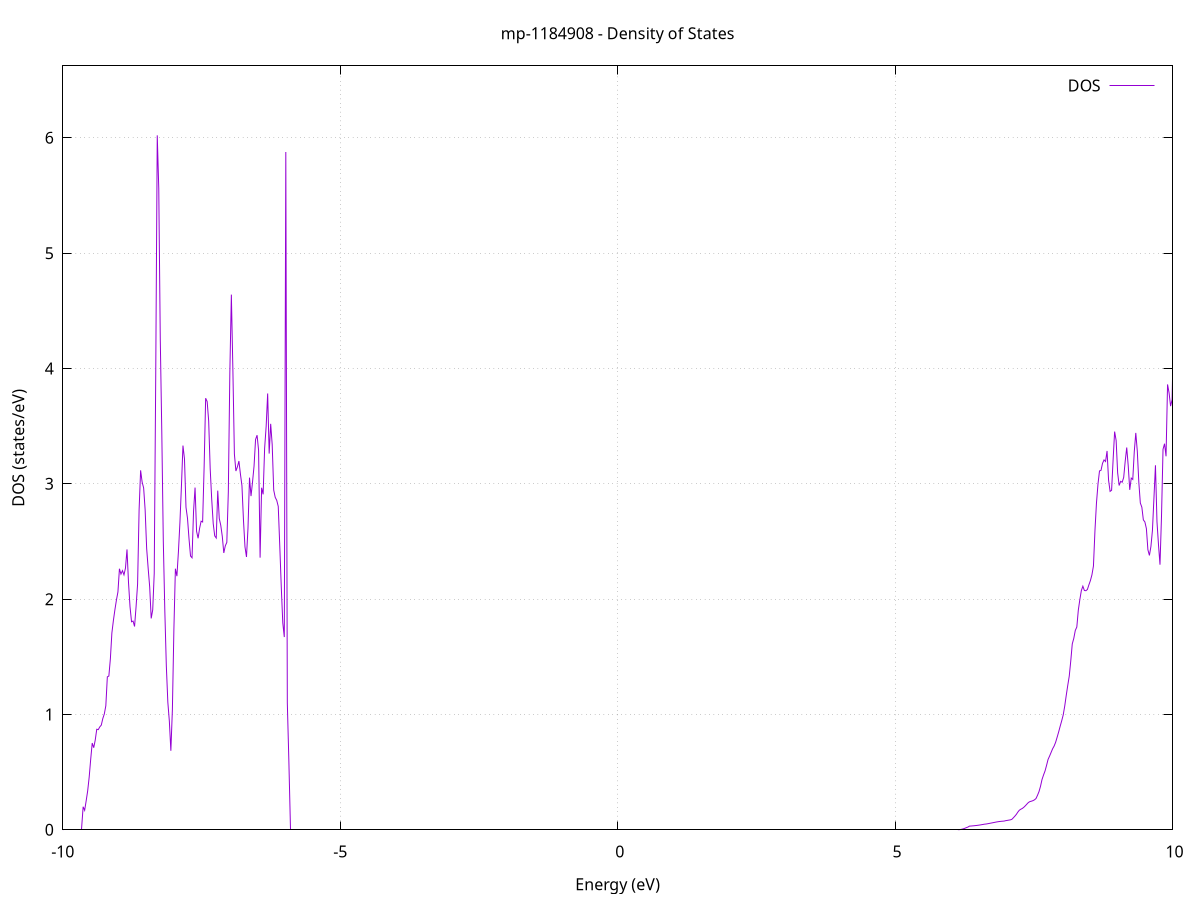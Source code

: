set title 'mp-1184908 - Density of States'
set xlabel 'Energy (eV)'
set ylabel 'DOS (states/eV)'
set grid
set xrange [-10:10]
set yrange [0:6.624]
set xzeroaxis lt -1
set terminal png size 800,600
set output 'mp-1184908_dos_gnuplot.png'
plot '-' using 1:2 with lines title 'DOS'
-34.847200 0.000000
-34.820000 0.000000
-34.792700 0.000000
-34.765500 0.000000
-34.738200 0.000000
-34.710900 0.000000
-34.683700 0.000000
-34.656400 0.000000
-34.629200 0.000000
-34.601900 0.000000
-34.574600 0.000000
-34.547400 0.000000
-34.520100 0.000000
-34.492900 0.000000
-34.465600 0.000000
-34.438400 0.000000
-34.411100 0.000000
-34.383800 0.000000
-34.356600 0.000000
-34.329300 0.000000
-34.302100 0.000000
-34.274800 0.000000
-34.247500 0.000000
-34.220300 0.000000
-34.193000 0.000000
-34.165800 0.000000
-34.138500 0.000000
-34.111300 0.000000
-34.084000 0.000000
-34.056700 0.000000
-34.029500 0.000000
-34.002200 0.000000
-33.975000 0.000000
-33.947700 0.000000
-33.920400 0.000000
-33.893200 0.000000
-33.865900 0.000000
-33.838700 0.000000
-33.811400 0.000000
-33.784200 0.000000
-33.756900 0.000000
-33.729600 0.000000
-33.702400 0.000000
-33.675100 0.000000
-33.647900 0.000000
-33.620600 0.000000
-33.593300 0.000000
-33.566100 0.000000
-33.538800 0.000000
-33.511600 0.000000
-33.484300 0.000000
-33.457100 0.000000
-33.429800 0.000000
-33.402500 0.000000
-33.375300 0.000000
-33.348000 0.000000
-33.320800 0.000000
-33.293500 0.000000
-33.266200 0.000000
-33.239000 0.000000
-33.211700 0.000000
-33.184500 0.000000
-33.157200 0.000000
-33.130000 0.000000
-33.102700 0.000000
-33.075400 0.000000
-33.048200 0.000000
-33.020900 0.000000
-32.993700 0.000000
-32.966400 0.000000
-32.939100 0.000000
-32.911900 0.000000
-32.884600 0.000000
-32.857400 0.000000
-32.830100 0.000000
-32.802900 0.000000
-32.775600 0.000000
-32.748300 0.000000
-32.721100 0.000000
-32.693800 0.000000
-32.666600 0.000000
-32.639300 0.000000
-32.612000 0.000000
-32.584800 0.000000
-32.557500 0.000000
-32.530300 0.000000
-32.503000 0.000000
-32.475800 0.000000
-32.448500 0.000000
-32.421200 0.000000
-32.394000 0.000000
-32.366700 0.027500
-32.339500 0.881900
-32.312200 1.407400
-32.284900 1.899900
-32.257700 2.391200
-32.230400 3.182300
-32.203200 3.700900
-32.175900 4.246000
-32.148700 6.308100
-32.121400 6.352300
-32.094100 4.704000
-32.066900 6.687600
-32.039600 3.488500
-32.012400 5.207200
-31.985100 11.633800
-31.957800 11.341800
-31.930600 12.057600
-31.903300 8.723200
-31.876100 4.874000
-31.848800 3.778100
-31.821600 3.489800
-31.794300 2.961300
-31.767000 2.657900
-31.739800 0.000000
-31.712500 0.000000
-31.685300 0.000000
-31.658000 0.000000
-31.630700 0.000000
-31.603500 0.000000
-31.576200 0.000000
-31.549000 0.000000
-31.521700 0.000000
-31.494500 0.000000
-31.467200 0.000000
-31.439900 0.000000
-31.412700 0.000000
-31.385400 0.000000
-31.358200 0.000000
-31.330900 0.000000
-31.303600 0.000000
-31.276400 0.000000
-31.249100 0.000000
-31.221900 0.000000
-31.194600 0.000000
-31.167400 0.000000
-31.140100 0.000000
-31.112800 0.000000
-31.085600 0.000000
-31.058300 0.000000
-31.031100 0.000000
-31.003800 0.000000
-30.976500 0.000000
-30.949300 0.000000
-30.922000 0.000000
-30.894800 0.000000
-30.867500 0.000000
-30.840300 0.000000
-30.813000 0.000000
-30.785700 0.000000
-30.758500 0.000000
-30.731200 0.000000
-30.704000 0.000000
-30.676700 0.000000
-30.649400 0.000000
-30.622200 0.000000
-30.594900 0.000000
-30.567700 0.000000
-30.540400 0.000000
-30.513200 0.000000
-30.485900 0.000000
-30.458600 0.000000
-30.431400 0.000000
-30.404100 0.000000
-30.376900 0.000000
-30.349600 0.000000
-30.322300 0.000000
-30.295100 0.000000
-30.267800 0.000000
-30.240600 0.000000
-30.213300 0.000000
-30.186100 0.000000
-30.158800 0.000000
-30.131500 0.000000
-30.104300 0.000000
-30.077000 0.000000
-30.049800 0.000000
-30.022500 0.000000
-29.995200 0.000000
-29.968000 0.000000
-29.940700 0.000000
-29.913500 0.000000
-29.886200 0.000000
-29.859000 0.000000
-29.831700 0.000000
-29.804400 0.000000
-29.777200 0.000000
-29.749900 0.000000
-29.722700 0.000000
-29.695400 0.000000
-29.668100 0.000000
-29.640900 0.000000
-29.613600 0.000000
-29.586400 0.000000
-29.559100 0.000000
-29.531900 0.000000
-29.504600 0.000000
-29.477300 0.000000
-29.450100 0.000000
-29.422800 0.000000
-29.395600 0.000000
-29.368300 0.000000
-29.341000 0.000000
-29.313800 0.000000
-29.286500 0.000000
-29.259300 0.000000
-29.232000 0.000000
-29.204800 0.000000
-29.177500 0.000000
-29.150200 0.000000
-29.123000 0.000000
-29.095700 0.000000
-29.068500 0.000000
-29.041200 0.000000
-29.013900 0.000000
-28.986700 0.000000
-28.959400 0.000000
-28.932200 0.000000
-28.904900 0.000000
-28.877700 0.000000
-28.850400 0.000000
-28.823100 0.000000
-28.795900 0.000000
-28.768600 0.000000
-28.741400 0.000000
-28.714100 0.000000
-28.686800 0.000000
-28.659600 0.000000
-28.632300 0.000000
-28.605100 0.000000
-28.577800 0.000000
-28.550600 0.000000
-28.523300 0.000000
-28.496000 0.000000
-28.468800 0.000000
-28.441500 0.000000
-28.414300 0.000000
-28.387000 0.000000
-28.359700 0.000000
-28.332500 0.000000
-28.305200 0.000000
-28.278000 0.000000
-28.250700 0.000000
-28.223500 0.000000
-28.196200 0.000000
-28.168900 0.000000
-28.141700 0.000000
-28.114400 0.000000
-28.087200 0.000000
-28.059900 0.000000
-28.032600 0.000000
-28.005400 0.000000
-27.978100 0.000000
-27.950900 0.000000
-27.923600 0.000000
-27.896400 0.000000
-27.869100 0.000000
-27.841800 0.000000
-27.814600 0.000000
-27.787300 0.000000
-27.760100 0.000000
-27.732800 0.000000
-27.705500 0.000000
-27.678300 0.000000
-27.651000 0.000000
-27.623800 0.000000
-27.596500 0.000000
-27.569300 0.000000
-27.542000 0.000000
-27.514700 0.000000
-27.487500 0.000000
-27.460200 0.000000
-27.433000 0.000000
-27.405700 0.000000
-27.378400 0.000000
-27.351200 0.000000
-27.323900 0.000000
-27.296700 0.000000
-27.269400 0.000000
-27.242200 0.000000
-27.214900 0.000000
-27.187600 0.000000
-27.160400 0.000000
-27.133100 0.000000
-27.105900 0.000000
-27.078600 0.000000
-27.051300 0.000000
-27.024100 0.000000
-26.996800 0.000000
-26.969600 0.000000
-26.942300 0.000000
-26.915100 0.000000
-26.887800 0.000000
-26.860500 0.000000
-26.833300 0.000000
-26.806000 0.000000
-26.778800 0.000000
-26.751500 0.000000
-26.724200 0.000000
-26.697000 0.000000
-26.669700 0.000000
-26.642500 0.000000
-26.615200 0.000000
-26.588000 0.000000
-26.560700 0.000000
-26.533400 0.000000
-26.506200 0.000000
-26.478900 0.000000
-26.451700 0.000000
-26.424400 0.000000
-26.397100 0.000000
-26.369900 0.000000
-26.342600 0.000000
-26.315400 0.000000
-26.288100 0.000000
-26.260900 0.000000
-26.233600 0.000000
-26.206300 0.000000
-26.179100 0.000000
-26.151800 0.000000
-26.124600 0.000000
-26.097300 0.000000
-26.070000 0.000000
-26.042800 0.000000
-26.015500 0.000000
-25.988300 0.000000
-25.961000 0.000000
-25.933800 0.000000
-25.906500 0.000000
-25.879200 0.000000
-25.852000 0.000000
-25.824700 0.000000
-25.797500 0.000000
-25.770200 0.000000
-25.742900 0.000000
-25.715700 0.000000
-25.688400 0.000000
-25.661200 0.000000
-25.633900 0.000000
-25.606700 0.000000
-25.579400 0.000000
-25.552100 0.000000
-25.524900 0.000000
-25.497600 0.000000
-25.470400 0.000000
-25.443100 0.000000
-25.415800 0.000000
-25.388600 0.000000
-25.361300 0.000000
-25.334100 0.000000
-25.306800 0.000000
-25.279600 0.000000
-25.252300 0.000000
-25.225000 0.000000
-25.197800 0.000000
-25.170500 0.000000
-25.143300 0.000000
-25.116000 0.000000
-25.088700 0.000000
-25.061500 0.000000
-25.034200 0.000000
-25.007000 0.000000
-24.979700 0.000000
-24.952500 0.000000
-24.925200 0.000000
-24.897900 0.000000
-24.870700 0.000000
-24.843400 0.000000
-24.816200 0.000000
-24.788900 0.000000
-24.761600 0.000000
-24.734400 0.000000
-24.707100 0.000000
-24.679900 0.000000
-24.652600 0.000000
-24.625400 0.000000
-24.598100 0.000000
-24.570800 0.000000
-24.543600 0.000000
-24.516300 0.000000
-24.489100 0.000000
-24.461800 0.000000
-24.434500 0.000000
-24.407300 0.000000
-24.380000 0.000000
-24.352800 0.000000
-24.325500 0.000000
-24.298300 0.000000
-24.271000 0.000000
-24.243700 0.000000
-24.216500 0.000000
-24.189200 0.000000
-24.162000 0.000000
-24.134700 0.000000
-24.107400 0.000000
-24.080200 0.000000
-24.052900 0.000000
-24.025700 0.000000
-23.998400 0.000000
-23.971200 0.000000
-23.943900 0.000000
-23.916600 0.000000
-23.889400 0.000000
-23.862100 0.000000
-23.834900 0.000000
-23.807600 0.000000
-23.780300 0.000000
-23.753100 0.000000
-23.725800 0.000000
-23.698600 0.000000
-23.671300 0.000000
-23.644100 0.000000
-23.616800 0.000000
-23.589500 0.000000
-23.562300 0.000000
-23.535000 0.000000
-23.507800 0.000000
-23.480500 0.000000
-23.453200 0.000000
-23.426000 0.000000
-23.398700 0.000000
-23.371500 0.000000
-23.344200 0.000000
-23.317000 0.000000
-23.289700 0.000000
-23.262400 0.000000
-23.235200 0.000000
-23.207900 0.000000
-23.180700 0.000000
-23.153400 0.000000
-23.126100 0.000000
-23.098900 0.000000
-23.071600 0.000000
-23.044400 0.000000
-23.017100 0.000000
-22.989900 0.000000
-22.962600 0.000000
-22.935300 0.000000
-22.908100 0.000000
-22.880800 0.000000
-22.853600 0.000000
-22.826300 0.000000
-22.799000 0.000000
-22.771800 0.000000
-22.744500 0.000000
-22.717300 0.000000
-22.690000 0.000000
-22.662800 0.000000
-22.635500 0.000000
-22.608200 0.000000
-22.581000 0.000000
-22.553700 0.000000
-22.526500 0.000000
-22.499200 0.000000
-22.471900 0.000000
-22.444700 0.000000
-22.417400 0.000000
-22.390200 0.000000
-22.362900 0.000000
-22.335700 0.000000
-22.308400 0.000000
-22.281100 0.000000
-22.253900 0.000000
-22.226600 0.000000
-22.199400 0.000000
-22.172100 0.000000
-22.144800 0.000000
-22.117600 0.000000
-22.090300 0.000000
-22.063100 0.000000
-22.035800 0.000000
-22.008600 0.000000
-21.981300 0.000000
-21.954000 0.000000
-21.926800 0.000000
-21.899500 0.000000
-21.872300 0.000000
-21.845000 0.000000
-21.817700 0.000000
-21.790500 0.000000
-21.763200 0.000000
-21.736000 0.000000
-21.708700 0.000000
-21.681500 0.000000
-21.654200 0.000000
-21.626900 0.000000
-21.599700 0.000000
-21.572400 0.000000
-21.545200 0.000000
-21.517900 0.000000
-21.490600 0.000000
-21.463400 0.000000
-21.436100 0.000000
-21.408900 0.000000
-21.381600 0.000000
-21.354400 0.000000
-21.327100 0.000000
-21.299800 0.000000
-21.272600 0.000000
-21.245300 0.000000
-21.218100 0.000000
-21.190800 0.000000
-21.163500 0.000000
-21.136300 0.000000
-21.109000 0.000000
-21.081800 0.000000
-21.054500 0.000000
-21.027300 0.000000
-21.000000 0.000000
-20.972700 0.000000
-20.945500 0.000000
-20.918200 0.000000
-20.891000 0.000000
-20.863700 0.000000
-20.836400 0.000000
-20.809200 0.000000
-20.781900 0.000000
-20.754700 0.000000
-20.727400 0.000000
-20.700200 0.000000
-20.672900 0.000000
-20.645600 0.000000
-20.618400 0.000000
-20.591100 0.000000
-20.563900 0.000000
-20.536600 0.000000
-20.509300 0.000000
-20.482100 0.000000
-20.454800 0.000000
-20.427600 0.000000
-20.400300 0.000000
-20.373100 0.000000
-20.345800 0.000000
-20.318500 0.000000
-20.291300 0.000000
-20.264000 0.000000
-20.236800 0.000000
-20.209500 0.000000
-20.182200 0.000000
-20.155000 0.000000
-20.127700 0.000000
-20.100500 0.000000
-20.073200 0.000000
-20.046000 0.000000
-20.018700 0.000000
-19.991400 0.000000
-19.964200 0.000000
-19.936900 0.000000
-19.909700 0.000000
-19.882400 0.000000
-19.855100 0.000000
-19.827900 0.000000
-19.800600 0.000000
-19.773400 0.000000
-19.746100 0.000000
-19.718900 0.000000
-19.691600 0.000000
-19.664300 0.000000
-19.637100 0.000000
-19.609800 0.000000
-19.582600 0.000000
-19.555300 0.000000
-19.528000 0.000000
-19.500800 0.000000
-19.473500 0.000000
-19.446300 0.000000
-19.419000 0.000000
-19.391800 0.000000
-19.364500 0.000000
-19.337200 0.000000
-19.310000 0.000000
-19.282700 0.000000
-19.255500 0.000000
-19.228200 0.000000
-19.200900 0.000000
-19.173700 0.000000
-19.146400 0.000000
-19.119200 0.000000
-19.091900 0.000000
-19.064700 0.000000
-19.037400 0.000000
-19.010100 0.000000
-18.982900 0.000000
-18.955600 0.000000
-18.928400 0.000000
-18.901100 0.000000
-18.873800 0.000000
-18.846600 0.000000
-18.819300 0.000000
-18.792100 0.000000
-18.764800 0.000000
-18.737600 0.000000
-18.710300 0.000000
-18.683000 0.000000
-18.655800 0.000000
-18.628500 0.000000
-18.601300 0.000000
-18.574000 0.000000
-18.546700 0.000000
-18.519500 0.000000
-18.492200 0.000000
-18.465000 0.000000
-18.437700 0.000000
-18.410500 0.000000
-18.383200 0.000000
-18.355900 0.000000
-18.328700 0.000000
-18.301400 0.000000
-18.274200 0.000000
-18.246900 0.000000
-18.219600 0.000000
-18.192400 0.000000
-18.165100 0.000000
-18.137900 0.000000
-18.110600 0.000000
-18.083400 0.000000
-18.056100 0.000000
-18.028800 0.000000
-18.001600 0.000000
-17.974300 0.000000
-17.947100 0.000000
-17.919800 0.000000
-17.892500 0.000000
-17.865300 0.000000
-17.838000 0.000000
-17.810800 0.000000
-17.783500 0.000000
-17.756300 0.000000
-17.729000 0.000000
-17.701700 0.000000
-17.674500 0.000000
-17.647200 0.000000
-17.620000 0.000000
-17.592700 0.000000
-17.565400 0.000000
-17.538200 0.000000
-17.510900 0.000000
-17.483700 0.000000
-17.456400 0.000000
-17.429200 0.000000
-17.401900 0.000000
-17.374600 0.000000
-17.347400 0.000000
-17.320100 0.000000
-17.292900 0.000000
-17.265600 0.000000
-17.238300 0.000000
-17.211100 0.000000
-17.183800 0.000000
-17.156600 0.000000
-17.129300 0.000000
-17.102100 0.000000
-17.074800 0.000000
-17.047500 0.000000
-17.020300 0.000000
-16.993000 0.000000
-16.965800 0.000000
-16.938500 0.000000
-16.911200 0.000000
-16.884000 0.000000
-16.856700 0.000000
-16.829500 0.000000
-16.802200 0.000000
-16.775000 0.000000
-16.747700 0.000000
-16.720400 0.000000
-16.693200 0.000000
-16.665900 0.000000
-16.638700 0.000000
-16.611400 0.000000
-16.584100 0.000000
-16.556900 0.000000
-16.529600 0.000000
-16.502400 0.000000
-16.475100 0.000000
-16.447900 0.000000
-16.420600 0.000000
-16.393300 0.000000
-16.366100 0.000000
-16.338800 0.000000
-16.311600 0.000000
-16.284300 0.000000
-16.257000 0.000000
-16.229800 0.000000
-16.202500 0.000000
-16.175300 0.000000
-16.148000 0.000000
-16.120700 0.000000
-16.093500 0.000000
-16.066200 0.000000
-16.039000 0.000000
-16.011700 0.000000
-15.984500 0.000000
-15.957200 0.000000
-15.929900 0.000000
-15.902700 0.000000
-15.875400 0.000000
-15.848200 0.000000
-15.820900 0.000000
-15.793600 0.000000
-15.766400 0.000000
-15.739100 0.000000
-15.711900 0.000000
-15.684600 0.000000
-15.657400 0.000000
-15.630100 0.000000
-15.602800 0.000000
-15.575600 0.000000
-15.548300 0.000000
-15.521100 0.000000
-15.493800 0.000000
-15.466500 0.000000
-15.439300 0.000000
-15.412000 0.000000
-15.384800 0.000000
-15.357500 0.000000
-15.330300 0.000000
-15.303000 0.000000
-15.275700 0.000000
-15.248500 0.000000
-15.221200 0.000000
-15.194000 0.000000
-15.166700 0.000000
-15.139400 0.000000
-15.112200 0.000000
-15.084900 0.000000
-15.057700 0.000000
-15.030400 0.000000
-15.003200 0.000000
-14.975900 0.000000
-14.948600 0.000000
-14.921400 0.000000
-14.894100 0.000000
-14.866900 0.000000
-14.839600 0.000000
-14.812300 0.000000
-14.785100 0.000000
-14.757800 0.000000
-14.730600 0.000000
-14.703300 0.000000
-14.676100 0.000000
-14.648800 0.000000
-14.621500 0.000000
-14.594300 0.000000
-14.567000 0.000000
-14.539800 0.000000
-14.512500 0.000000
-14.485200 0.000000
-14.458000 0.000000
-14.430700 0.000000
-14.403500 0.000000
-14.376200 0.000000
-14.349000 0.000000
-14.321700 0.000000
-14.294400 0.000000
-14.267200 0.000000
-14.239900 0.000000
-14.212700 0.000000
-14.185400 0.000000
-14.158100 0.000000
-14.130900 0.000000
-14.103600 0.000000
-14.076400 0.000000
-14.049100 0.000000
-14.021900 0.000000
-13.994600 0.000000
-13.967300 0.000000
-13.940100 0.000000
-13.912800 0.000000
-13.885600 0.000000
-13.858300 0.000000
-13.831000 0.000000
-13.803800 0.000000
-13.776500 0.000000
-13.749300 0.000000
-13.722000 0.000000
-13.694800 0.000000
-13.667500 0.000000
-13.640200 0.000000
-13.613000 0.000000
-13.585700 0.000000
-13.558500 0.000000
-13.531200 0.000000
-13.503900 0.000000
-13.476700 0.000000
-13.449400 0.000000
-13.422200 0.000000
-13.394900 0.000000
-13.367700 0.000000
-13.340400 0.000000
-13.313100 0.000000
-13.285900 0.000000
-13.258600 0.000000
-13.231400 0.000000
-13.204100 0.000000
-13.176800 0.000000
-13.149600 0.000000
-13.122300 0.000000
-13.095100 0.000000
-13.067800 0.000000
-13.040600 0.000000
-13.013300 0.000000
-12.986000 0.000000
-12.958800 0.000000
-12.931500 0.000000
-12.904300 0.000000
-12.877000 0.000000
-12.849700 0.000000
-12.822500 0.000000
-12.795200 0.000000
-12.768000 0.000000
-12.740700 0.000000
-12.713500 0.000000
-12.686200 0.000000
-12.658900 0.000000
-12.631700 0.000000
-12.604400 0.000000
-12.577200 0.000000
-12.549900 0.000000
-12.522600 0.000000
-12.495400 0.000000
-12.468100 0.000000
-12.440900 0.000000
-12.413600 0.000000
-12.386400 0.000000
-12.359100 0.000000
-12.331800 0.000000
-12.304600 0.000000
-12.277300 0.000000
-12.250100 0.000000
-12.222800 0.000000
-12.195500 0.311300
-12.168300 1.222500
-12.141000 1.846100
-12.113800 2.638000
-12.086500 3.822200
-12.059300 5.852500
-12.032000 8.863000
-12.004700 11.063200
-11.977500 11.594600
-11.950200 12.680000
-11.923000 15.434000
-11.895700 15.033600
-11.868400 10.870300
-11.841200 5.879500
-11.813900 2.735400
-11.786700 0.784700
-11.759400 0.000000
-11.732200 0.000000
-11.704900 0.000000
-11.677600 0.000000
-11.650400 0.000000
-11.623100 0.000000
-11.595900 0.000000
-11.568600 0.000000
-11.541300 0.000000
-11.514100 0.000000
-11.486800 0.000000
-11.459600 0.000000
-11.432300 0.000000
-11.405100 0.000000
-11.377800 0.000000
-11.350500 0.000000
-11.323300 0.000000
-11.296000 0.000000
-11.268800 0.000000
-11.241500 0.000000
-11.214200 0.000000
-11.187000 0.000000
-11.159700 0.000000
-11.132500 0.000000
-11.105200 0.000000
-11.078000 0.000000
-11.050700 0.000000
-11.023400 0.000000
-10.996200 0.000000
-10.968900 0.000000
-10.941700 0.000000
-10.914400 0.000000
-10.887100 0.000000
-10.859900 0.000000
-10.832600 0.000000
-10.805400 0.000000
-10.778100 0.000000
-10.750900 0.000000
-10.723600 0.000000
-10.696300 0.000000
-10.669100 0.000000
-10.641800 0.000000
-10.614600 0.000000
-10.587300 0.000000
-10.560000 0.000000
-10.532800 0.000000
-10.505500 0.000000
-10.478300 0.000000
-10.451000 0.000000
-10.423800 0.000000
-10.396500 0.000000
-10.369200 0.000000
-10.342000 0.000000
-10.314700 0.000000
-10.287500 0.000000
-10.260200 0.000000
-10.232900 0.000000
-10.205700 0.000000
-10.178400 0.000000
-10.151200 0.000000
-10.123900 0.000000
-10.096700 0.000000
-10.069400 0.000000
-10.042100 0.000000
-10.014900 0.000000
-9.987600 0.000000
-9.960400 0.000000
-9.933100 0.000000
-9.905800 0.000000
-9.878600 0.000000
-9.851300 0.000000
-9.824100 0.000000
-9.796800 0.000000
-9.769600 0.000000
-9.742300 0.000000
-9.715000 0.000000
-9.687800 0.000000
-9.660500 0.000000
-9.633300 0.199600
-9.606000 0.168600
-9.578700 0.250600
-9.551500 0.337500
-9.524200 0.457400
-9.497000 0.611700
-9.469700 0.752000
-9.442500 0.711700
-9.415200 0.778100
-9.387900 0.871700
-9.360700 0.868400
-9.333400 0.892100
-9.306200 0.907500
-9.278900 0.964400
-9.251600 1.004500
-9.224400 1.075300
-9.197100 1.326000
-9.169900 1.333000
-9.142600 1.481300
-9.115400 1.706200
-9.088100 1.814400
-9.060800 1.907700
-9.033600 1.991000
-9.006300 2.062000
-8.979100 2.263400
-8.951800 2.217100
-8.924500 2.247100
-8.897300 2.210400
-8.870000 2.269900
-8.842800 2.430900
-8.815500 2.142800
-8.788300 1.933900
-8.761000 1.803700
-8.733700 1.809900
-8.706500 1.762900
-8.679200 1.934700
-8.652000 2.130700
-8.624700 2.774800
-8.597400 3.116800
-8.570200 3.015200
-8.542900 2.963900
-8.515700 2.773000
-8.488400 2.438400
-8.461200 2.266000
-8.433900 2.105900
-8.406600 1.832800
-8.379400 1.906800
-8.352100 2.223000
-8.324900 3.948200
-8.297600 6.021500
-8.270300 5.561300
-8.243100 4.258700
-8.215800 3.450500
-8.188600 2.504300
-8.161300 1.901700
-8.134100 1.423100
-8.106800 1.105500
-8.079500 0.941300
-8.052300 0.684900
-8.025000 1.038100
-7.997800 1.737400
-7.970500 2.264000
-7.943200 2.199200
-7.916000 2.411400
-7.888700 2.665900
-7.861500 2.984000
-7.834200 3.331500
-7.807000 3.217400
-7.779700 2.796700
-7.752400 2.700400
-7.725200 2.523300
-7.697900 2.373800
-7.670700 2.358500
-7.643400 2.761800
-7.616100 2.967200
-7.588900 2.588700
-7.561600 2.527600
-7.534400 2.613400
-7.507100 2.675900
-7.479900 2.668900
-7.452600 3.151100
-7.425300 3.742400
-7.398100 3.713300
-7.370800 3.545000
-7.343600 3.133000
-7.316300 2.867800
-7.289000 2.655200
-7.261800 2.548700
-7.234500 2.530000
-7.207300 2.940800
-7.180000 2.699300
-7.152800 2.639600
-7.125500 2.544400
-7.098200 2.400400
-7.071000 2.462700
-7.043700 2.492000
-7.016500 2.930600
-6.989200 3.965800
-6.961900 4.640500
-6.934700 3.991900
-6.907400 3.258600
-6.880200 3.110700
-6.852900 3.147000
-6.825700 3.197300
-6.798400 3.083800
-6.771100 2.984100
-6.743900 2.687000
-6.716600 2.454300
-6.689400 2.365600
-6.662100 2.616700
-6.634800 3.053700
-6.607600 2.893600
-6.580300 3.016200
-6.553100 3.152700
-6.525800 3.384000
-6.498600 3.421600
-6.471300 3.291000
-6.444000 2.359800
-6.416800 2.965900
-6.389500 2.908700
-6.362300 3.308400
-6.335000 3.496300
-6.307700 3.783300
-6.280500 3.262100
-6.253200 3.519900
-6.226000 3.339700
-6.198700 2.946000
-6.171500 2.882500
-6.144200 2.856800
-6.116900 2.804200
-6.089700 2.465300
-6.062400 2.106500
-6.035200 1.793500
-6.007900 1.671100
-5.980600 5.877200
-5.953400 1.100900
-5.926100 0.607400
-5.898900 0.000000
-5.871600 0.000000
-5.844400 0.000000
-5.817100 0.000000
-5.789800 0.000000
-5.762600 0.000000
-5.735300 0.000000
-5.708100 0.000000
-5.680800 0.000000
-5.653500 0.000000
-5.626300 0.000000
-5.599000 0.000000
-5.571800 0.000000
-5.544500 0.000000
-5.517300 0.000000
-5.490000 0.000000
-5.462700 0.000000
-5.435500 0.000000
-5.408200 0.000000
-5.381000 0.000000
-5.353700 0.000000
-5.326400 0.000000
-5.299200 0.000000
-5.271900 0.000000
-5.244700 0.000000
-5.217400 0.000000
-5.190200 0.000000
-5.162900 0.000000
-5.135600 0.000000
-5.108400 0.000000
-5.081100 0.000000
-5.053900 0.000000
-5.026600 0.000000
-4.999300 0.000000
-4.972100 0.000000
-4.944800 0.000000
-4.917600 0.000000
-4.890300 0.000000
-4.863100 0.000000
-4.835800 0.000000
-4.808500 0.000000
-4.781300 0.000000
-4.754000 0.000000
-4.726800 0.000000
-4.699500 0.000000
-4.672200 0.000000
-4.645000 0.000000
-4.617700 0.000000
-4.590500 0.000000
-4.563200 0.000000
-4.536000 0.000000
-4.508700 0.000000
-4.481400 0.000000
-4.454200 0.000000
-4.426900 0.000000
-4.399700 0.000000
-4.372400 0.000000
-4.345100 0.000000
-4.317900 0.000000
-4.290600 0.000000
-4.263400 0.000000
-4.236100 0.000000
-4.208900 0.000000
-4.181600 0.000000
-4.154300 0.000000
-4.127100 0.000000
-4.099800 0.000000
-4.072600 0.000000
-4.045300 0.000000
-4.018000 0.000000
-3.990800 0.000000
-3.963500 0.000000
-3.936300 0.000000
-3.909000 0.000000
-3.881800 0.000000
-3.854500 0.000000
-3.827200 0.000000
-3.800000 0.000000
-3.772700 0.000000
-3.745500 0.000000
-3.718200 0.000000
-3.690900 0.000000
-3.663700 0.000000
-3.636400 0.000000
-3.609200 0.000000
-3.581900 0.000000
-3.554700 0.000000
-3.527400 0.000000
-3.500100 0.000000
-3.472900 0.000000
-3.445600 0.000000
-3.418400 0.000000
-3.391100 0.000000
-3.363800 0.000000
-3.336600 0.000000
-3.309300 0.000000
-3.282100 0.000000
-3.254800 0.000000
-3.227600 0.000000
-3.200300 0.000000
-3.173000 0.000000
-3.145800 0.000000
-3.118500 0.000000
-3.091300 0.000000
-3.064000 0.000000
-3.036700 0.000000
-3.009500 0.000000
-2.982200 0.000000
-2.955000 0.000000
-2.927700 0.000000
-2.900500 0.000000
-2.873200 0.000000
-2.845900 0.000000
-2.818700 0.000000
-2.791400 0.000000
-2.764200 0.000000
-2.736900 0.000000
-2.709600 0.000000
-2.682400 0.000000
-2.655100 0.000000
-2.627900 0.000000
-2.600600 0.000000
-2.573400 0.000000
-2.546100 0.000000
-2.518800 0.000000
-2.491600 0.000000
-2.464300 0.000000
-2.437100 0.000000
-2.409800 0.000000
-2.382500 0.000000
-2.355300 0.000000
-2.328000 0.000000
-2.300800 0.000000
-2.273500 0.000000
-2.246300 0.000000
-2.219000 0.000000
-2.191700 0.000000
-2.164500 0.000000
-2.137200 0.000000
-2.110000 0.000000
-2.082700 0.000000
-2.055400 0.000000
-2.028200 0.000000
-2.000900 0.000000
-1.973700 0.000000
-1.946400 0.000000
-1.919200 0.000000
-1.891900 0.000000
-1.864600 0.000000
-1.837400 0.000000
-1.810100 0.000000
-1.782900 0.000000
-1.755600 0.000000
-1.728300 0.000000
-1.701100 0.000000
-1.673800 0.000000
-1.646600 0.000000
-1.619300 0.000000
-1.592100 0.000000
-1.564800 0.000000
-1.537500 0.000000
-1.510300 0.000000
-1.483000 0.000000
-1.455800 0.000000
-1.428500 0.000000
-1.401200 0.000000
-1.374000 0.000000
-1.346700 0.000000
-1.319500 0.000000
-1.292200 0.000000
-1.265000 0.000000
-1.237700 0.000000
-1.210400 0.000000
-1.183200 0.000000
-1.155900 0.000000
-1.128700 0.000000
-1.101400 0.000000
-1.074100 0.000000
-1.046900 0.000000
-1.019600 0.000000
-0.992400 0.000000
-0.965100 0.000000
-0.937900 0.000000
-0.910600 0.000000
-0.883300 0.000000
-0.856100 0.000000
-0.828800 0.000000
-0.801600 0.000000
-0.774300 0.000000
-0.747000 0.000000
-0.719800 0.000000
-0.692500 0.000000
-0.665300 0.000000
-0.638000 0.000000
-0.610800 0.000000
-0.583500 0.000000
-0.556200 0.000000
-0.529000 0.000000
-0.501700 0.000000
-0.474500 0.000000
-0.447200 0.000000
-0.419900 0.000000
-0.392700 0.000000
-0.365400 0.000000
-0.338200 0.000000
-0.310900 0.000000
-0.283700 0.000000
-0.256400 0.000000
-0.229100 0.000000
-0.201900 0.000000
-0.174600 0.000000
-0.147400 0.000000
-0.120100 0.000000
-0.092800 0.000000
-0.065600 0.000000
-0.038300 0.000000
-0.011100 0.000000
0.016200 0.000000
0.043400 0.000000
0.070700 0.000000
0.098000 0.000000
0.125200 0.000000
0.152500 0.000000
0.179700 0.000000
0.207000 0.000000
0.234300 0.000000
0.261500 0.000000
0.288800 0.000000
0.316000 0.000000
0.343300 0.000000
0.370500 0.000000
0.397800 0.000000
0.425100 0.000000
0.452300 0.000000
0.479600 0.000000
0.506800 0.000000
0.534100 0.000000
0.561400 0.000000
0.588600 0.000000
0.615900 0.000000
0.643100 0.000000
0.670400 0.000000
0.697600 0.000000
0.724900 0.000000
0.752200 0.000000
0.779400 0.000000
0.806700 0.000000
0.833900 0.000000
0.861200 0.000000
0.888500 0.000000
0.915700 0.000000
0.943000 0.000000
0.970200 0.000000
0.997500 0.000000
1.024700 0.000000
1.052000 0.000000
1.079300 0.000000
1.106500 0.000000
1.133800 0.000000
1.161000 0.000000
1.188300 0.000000
1.215600 0.000000
1.242800 0.000000
1.270100 0.000000
1.297300 0.000000
1.324600 0.000000
1.351800 0.000000
1.379100 0.000000
1.406400 0.000000
1.433600 0.000000
1.460900 0.000000
1.488100 0.000000
1.515400 0.000000
1.542700 0.000000
1.569900 0.000000
1.597200 0.000000
1.624400 0.000000
1.651700 0.000000
1.678900 0.000000
1.706200 0.000000
1.733500 0.000000
1.760700 0.000000
1.788000 0.000000
1.815200 0.000000
1.842500 0.000000
1.869800 0.000000
1.897000 0.000000
1.924300 0.000000
1.951500 0.000000
1.978800 0.000000
2.006000 0.000000
2.033300 0.000000
2.060600 0.000000
2.087800 0.000000
2.115100 0.000000
2.142300 0.000000
2.169600 0.000000
2.196900 0.000000
2.224100 0.000000
2.251400 0.000000
2.278600 0.000000
2.305900 0.000000
2.333100 0.000000
2.360400 0.000000
2.387700 0.000000
2.414900 0.000000
2.442200 0.000000
2.469400 0.000000
2.496700 0.000000
2.524000 0.000000
2.551200 0.000000
2.578500 0.000000
2.605700 0.000000
2.633000 0.000000
2.660200 0.000000
2.687500 0.000000
2.714800 0.000000
2.742000 0.000000
2.769300 0.000000
2.796500 0.000000
2.823800 0.000000
2.851100 0.000000
2.878300 0.000000
2.905600 0.000000
2.932800 0.000000
2.960100 0.000000
2.987300 0.000000
3.014600 0.000000
3.041900 0.000000
3.069100 0.000000
3.096400 0.000000
3.123600 0.000000
3.150900 0.000000
3.178200 0.000000
3.205400 0.000000
3.232700 0.000000
3.259900 0.000000
3.287200 0.000000
3.314400 0.000000
3.341700 0.000000
3.369000 0.000000
3.396200 0.000000
3.423500 0.000000
3.450700 0.000000
3.478000 0.000000
3.505300 0.000000
3.532500 0.000000
3.559800 0.000000
3.587000 0.000000
3.614300 0.000000
3.641500 0.000000
3.668800 0.000000
3.696100 0.000000
3.723300 0.000000
3.750600 0.000000
3.777800 0.000000
3.805100 0.000000
3.832400 0.000000
3.859600 0.000000
3.886900 0.000000
3.914100 0.000000
3.941400 0.000000
3.968600 0.000000
3.995900 0.000000
4.023200 0.000000
4.050400 0.000000
4.077700 0.000000
4.104900 0.000000
4.132200 0.000000
4.159500 0.000000
4.186700 0.000000
4.214000 0.000000
4.241200 0.000000
4.268500 0.000000
4.295700 0.000000
4.323000 0.000000
4.350300 0.000000
4.377500 0.000000
4.404800 0.000000
4.432000 0.000000
4.459300 0.000000
4.486600 0.000000
4.513800 0.000000
4.541100 0.000000
4.568300 0.000000
4.595600 0.000000
4.622800 0.000000
4.650100 0.000000
4.677400 0.000000
4.704600 0.000000
4.731900 0.000000
4.759100 0.000000
4.786400 0.000000
4.813700 0.000000
4.840900 0.000000
4.868200 0.000000
4.895400 0.000000
4.922700 0.000000
4.949900 0.000000
4.977200 0.000000
5.004500 0.000000
5.031700 0.000000
5.059000 0.000000
5.086200 0.000000
5.113500 0.000000
5.140800 0.000000
5.168000 0.000000
5.195300 0.000000
5.222500 0.000000
5.249800 0.000000
5.277000 0.000000
5.304300 0.000000
5.331600 0.000000
5.358800 0.000000
5.386100 0.000000
5.413300 0.000000
5.440600 0.000000
5.467900 0.000000
5.495100 0.000000
5.522400 0.000000
5.549600 0.000000
5.576900 0.000000
5.604100 0.000000
5.631400 0.000000
5.658700 0.000000
5.685900 0.000000
5.713200 0.000000
5.740400 0.000000
5.767700 0.000000
5.795000 0.000000
5.822200 0.000000
5.849500 0.000000
5.876700 0.000000
5.904000 0.000000
5.931200 0.000000
5.958500 0.000000
5.985800 0.000000
6.013000 0.000000
6.040300 0.000000
6.067500 0.000000
6.094800 0.000000
6.122100 0.000000
6.149300 0.000600
6.176600 0.002200
6.203800 0.004800
6.231100 0.008400
6.258300 0.013100
6.285600 0.018700
6.312900 0.023500
6.340100 0.031600
6.367400 0.032500
6.394600 0.033600
6.421900 0.034900
6.449200 0.036400
6.476400 0.038000
6.503700 0.039700
6.530900 0.041700
6.558200 0.043900
6.585400 0.046200
6.612700 0.048700
6.640000 0.049900
6.667200 0.052300
6.694500 0.054800
6.721700 0.057300
6.749000 0.059900
6.776300 0.062500
6.803500 0.065200
6.830800 0.067800
6.858000 0.070000
6.885300 0.071900
6.912500 0.073400
6.939800 0.074500
6.967100 0.075700
6.994300 0.079100
7.021600 0.081300
7.048800 0.083600
7.076100 0.085900
7.103400 0.090100
7.130600 0.103200
7.157900 0.117500
7.185100 0.133200
7.212400 0.153200
7.239600 0.169700
7.266900 0.178300
7.294200 0.185300
7.321400 0.195600
7.348700 0.208500
7.375900 0.222800
7.403200 0.236600
7.430500 0.244400
7.457700 0.247900
7.485000 0.252500
7.512200 0.259600
7.539500 0.270600
7.566800 0.298700
7.594000 0.330900
7.621300 0.377100
7.648500 0.436000
7.675800 0.475000
7.703000 0.510300
7.730300 0.558400
7.757600 0.610400
7.784800 0.639100
7.812100 0.670800
7.839300 0.702300
7.866600 0.726100
7.893900 0.758900
7.921100 0.803000
7.948400 0.848600
7.975600 0.897800
8.002900 0.944400
8.030100 0.995200
8.057400 1.071800
8.084700 1.164400
8.111900 1.251200
8.139200 1.332500
8.166400 1.463000
8.193700 1.611800
8.221000 1.659700
8.248200 1.728700
8.275500 1.757700
8.302700 1.905000
8.330000 1.996100
8.357200 2.074000
8.384500 2.112100
8.411800 2.075100
8.439000 2.073000
8.466300 2.083700
8.493500 2.124300
8.520800 2.161300
8.548100 2.210700
8.575300 2.287500
8.602600 2.594900
8.629800 2.833800
8.657100 2.997700
8.684300 3.111600
8.711600 3.116800
8.738900 3.177700
8.766100 3.207000
8.793400 3.193500
8.820600 3.284900
8.847900 3.031200
8.875200 2.934300
8.902400 2.944000
8.929700 3.208100
8.956900 3.452700
8.984200 3.375600
9.011400 3.095200
9.038700 2.985400
9.066000 3.021400
9.093200 3.013700
9.120500 3.055600
9.147700 3.195800
9.175000 3.314600
9.202300 3.155300
9.229500 2.947500
9.256800 3.049500
9.284000 3.037800
9.311300 3.279700
9.338500 3.441100
9.365800 3.282300
9.393100 3.012700
9.420300 2.833300
9.447600 2.797300
9.474800 2.687100
9.502100 2.669400
9.529400 2.611900
9.556600 2.428200
9.583900 2.379100
9.611100 2.456200
9.638400 2.595100
9.665600 2.876600
9.692900 3.160700
9.720200 2.672200
9.747400 2.472500
9.774700 2.298700
9.801900 2.719200
9.829200 3.299100
9.856500 3.347700
9.883700 3.238600
9.911000 3.861800
9.938200 3.788600
9.965500 3.673700
9.992700 3.729600
10.020000 4.394000
10.047300 4.467900
10.074500 4.342400
10.101800 4.189600
10.129000 4.053200
10.156300 3.740900
10.183600 3.769200
10.210800 3.783700
10.238100 3.784200
10.265300 4.109700
10.292600 4.741000
10.319800 4.113900
10.347100 3.298900
10.374400 2.822300
10.401600 3.010200
10.428900 3.527400
10.456100 5.323500
10.483400 4.692300
10.510700 4.540400
10.537900 4.411800
10.565200 4.389500
10.592400 4.746700
10.619700 5.289900
10.646900 4.977800
10.674200 4.753000
10.701500 4.539000
10.728700 5.127300
10.756000 3.901600
10.783200 5.217000
10.810500 5.712600
10.837800 5.950300
10.865000 5.902900
10.892300 4.996600
10.919500 4.488500
10.946800 5.995600
10.974000 6.632700
11.001300 6.927500
11.028600 6.368700
11.055800 6.727300
11.083100 11.042900
11.110300 10.734300
11.137600 7.166300
11.164900 6.375100
11.192100 7.515200
11.219400 9.301400
11.246600 8.185200
11.273900 7.131500
11.301100 7.810000
11.328400 14.168800
11.355700 12.827200
11.382900 15.491500
11.410200 12.533900
11.437400 8.713500
11.464700 9.134400
11.492000 11.339900
11.519200 10.603800
11.546500 9.462200
11.573700 10.988000
11.601000 11.076400
11.628200 12.191900
11.655500 11.792100
11.682800 8.924700
11.710000 8.435700
11.737300 8.089900
11.764500 8.703100
11.791800 9.709100
11.819100 10.362400
11.846300 7.971900
11.873600 8.927900
11.900800 11.862300
11.928100 13.810600
11.955300 10.376600
11.982600 13.913900
12.009900 10.720900
12.037100 7.870200
12.064400 5.961700
12.091600 6.849600
12.118900 6.317100
12.146200 7.858700
12.173400 6.791500
12.200700 8.008100
12.227900 8.814000
12.255200 11.734000
12.282400 11.801000
12.309700 9.792900
12.337000 10.401400
12.364200 12.742600
12.391500 9.876100
12.418700 10.826500
12.446000 9.829300
12.473300 10.004600
12.500500 8.606900
12.527800 9.872300
12.555000 6.460400
12.582300 4.647700
12.609500 5.709500
12.636800 6.871400
12.664100 6.775100
12.691300 6.199300
12.718600 4.988700
12.745800 4.823000
12.773100 4.780500
12.800400 4.393300
12.827600 4.426500
12.854900 4.635200
12.882100 3.985200
12.909400 4.093300
12.936600 4.182400
12.963900 4.134200
12.991200 4.781500
13.018400 5.291800
13.045700 3.692800
13.072900 3.271300
13.100200 3.130200
13.127500 2.979200
13.154700 3.113700
13.182000 2.824000
13.209200 2.982800
13.236500 2.817400
13.263700 3.031400
13.291000 3.031500
13.318300 2.849600
13.345500 2.933300
13.372800 2.746200
13.400000 2.558800
13.427300 2.696100
13.454600 2.643700
13.481800 2.582900
13.509100 2.560500
13.536300 2.276500
13.563600 2.232200
13.590800 2.346200
13.618100 2.421000
13.645400 2.454300
13.672600 2.489500
13.699900 2.599300
13.727100 2.836400
13.754400 2.901900
13.781700 2.896700
13.808900 2.779800
13.836200 2.919000
13.863400 3.010000
13.890700 3.021500
13.917900 2.980600
13.945200 2.914900
13.972500 2.825200
13.999700 2.762400
14.027000 2.908200
14.054200 2.883000
14.081500 2.895500
14.108800 2.967700
14.136000 2.959500
14.163300 2.928700
14.190500 2.884300
14.217800 2.701400
14.245000 2.521900
14.272300 2.331500
14.299600 2.305700
14.326800 2.619200
14.354100 2.433000
14.381300 2.311700
14.408600 2.178900
14.435900 2.099700
14.463100 2.446100
14.490400 2.242800
14.517600 2.156300
14.544900 2.148800
14.572100 2.253200
14.599400 2.166700
14.626700 2.135100
14.653900 1.977000
14.681200 1.967200
14.708400 1.835800
14.735700 1.758500
14.763000 1.783900
14.790200 1.763200
14.817500 1.733500
14.844700 1.433500
14.872000 1.229800
14.899200 1.052500
14.926500 0.935000
14.953800 0.833600
14.981000 0.784800
15.008300 0.741200
15.035500 0.700600
15.062800 0.668300
15.090100 0.638100
15.117300 0.607000
15.144600 0.573000
15.171800 0.537000
15.199100 0.507300
15.226300 0.488900
15.253600 0.479100
15.280900 0.470100
15.308100 0.462200
15.335400 0.449100
15.362600 0.430700
15.389900 0.406600
15.417200 0.375800
15.444400 0.335000
15.471700 0.311700
15.498900 0.300100
15.526200 0.290700
15.553400 0.281500
15.580700 0.272800
15.608000 0.264800
15.635200 0.257800
15.662500 0.248200
15.689700 0.244700
15.717000 0.241900
15.744300 0.240900
15.771500 0.246800
15.798800 0.255500
15.826000 0.260300
15.853300 0.261000
15.880500 0.257400
15.907800 0.249400
15.935100 0.232200
15.962300 0.226700
15.989600 0.221200
16.016800 0.215500
16.044100 0.209700
16.071400 0.203800
16.098600 0.197800
16.125900 0.191700
16.153100 0.189300
16.180400 0.183500
16.207600 0.170900
16.234900 0.163400
16.262200 0.159200
16.289400 0.156200
16.316700 0.153400
16.343900 0.149300
16.371200 0.145600
16.398500 0.141600
16.425700 0.136900
16.453000 0.131900
16.480200 0.126700
16.507500 0.121200
16.534700 0.114900
16.562000 0.111400
16.589300 0.108600
16.616500 0.103500
16.643800 0.096000
16.671000 0.086200
16.698300 0.075600
16.725600 0.067700
16.752800 0.060300
16.780100 0.054000
16.807300 0.047600
16.834600 0.041300
16.861800 0.035200
16.889100 0.029400
16.916400 0.023900
16.943600 0.020600
16.970900 0.015800
16.998100 0.007000
17.025400 0.000000
17.052700 0.000000
17.079900 0.000000
17.107200 0.000000
17.134400 0.000000
17.161700 0.000000
17.188900 0.000000
17.216200 0.000000
17.243500 0.000000
17.270700 0.000000
17.298000 0.000000
17.325200 0.000000
17.352500 0.000000
17.379800 0.000000
17.407000 0.000000
17.434300 0.000000
17.461500 0.000000
17.488800 0.000000
17.516000 0.000000
17.543300 0.000000
17.570600 0.000000
17.597800 0.000000
17.625100 0.000000
17.652300 0.000000
17.679600 0.000000
17.706900 0.000000
17.734100 0.000000
17.761400 0.000000
17.788600 0.000000
17.815900 0.000000
17.843100 0.000000
17.870400 0.000000
17.897700 0.000000
17.924900 0.000000
17.952200 0.000000
17.979400 0.000000
18.006700 0.000000
18.034000 0.000000
18.061200 0.000000
18.088500 0.000000
18.115700 0.000000
18.143000 0.000000
18.170200 0.000000
18.197500 0.000000
18.224800 0.000000
18.252000 0.000000
18.279300 0.000000
18.306500 0.000000
18.333800 0.000000
18.361100 0.000000
18.388300 0.000000
18.415600 0.000000
18.442800 0.000000
18.470100 0.000000
18.497300 0.000000
18.524600 0.000000
18.551900 0.000000
18.579100 0.000000
18.606400 0.000000
18.633600 0.000000
18.660900 0.000000
18.688200 0.000000
18.715400 0.000000
18.742700 0.000000
18.769900 0.000000
18.797200 0.000000
18.824400 0.000000
18.851700 0.000000
18.879000 0.000000
18.906200 0.000000
18.933500 0.000000
18.960700 0.000000
18.988000 0.000000
19.015300 0.000000
19.042500 0.000000
19.069800 0.000000
19.097000 0.000000
19.124300 0.000000
19.151500 0.000000
19.178800 0.000000
19.206100 0.000000
19.233300 0.000000
19.260600 0.000000
19.287800 0.000000
19.315100 0.000000
19.342400 0.000000
19.369600 0.000000
19.396900 0.000000
19.424100 0.000000
19.451400 0.000000
19.478600 0.000000
19.505900 0.000000
19.533200 0.000000
19.560400 0.000000
19.587700 0.000000
19.614900 0.000000
19.642200 0.000000
19.669500 0.000000
e
